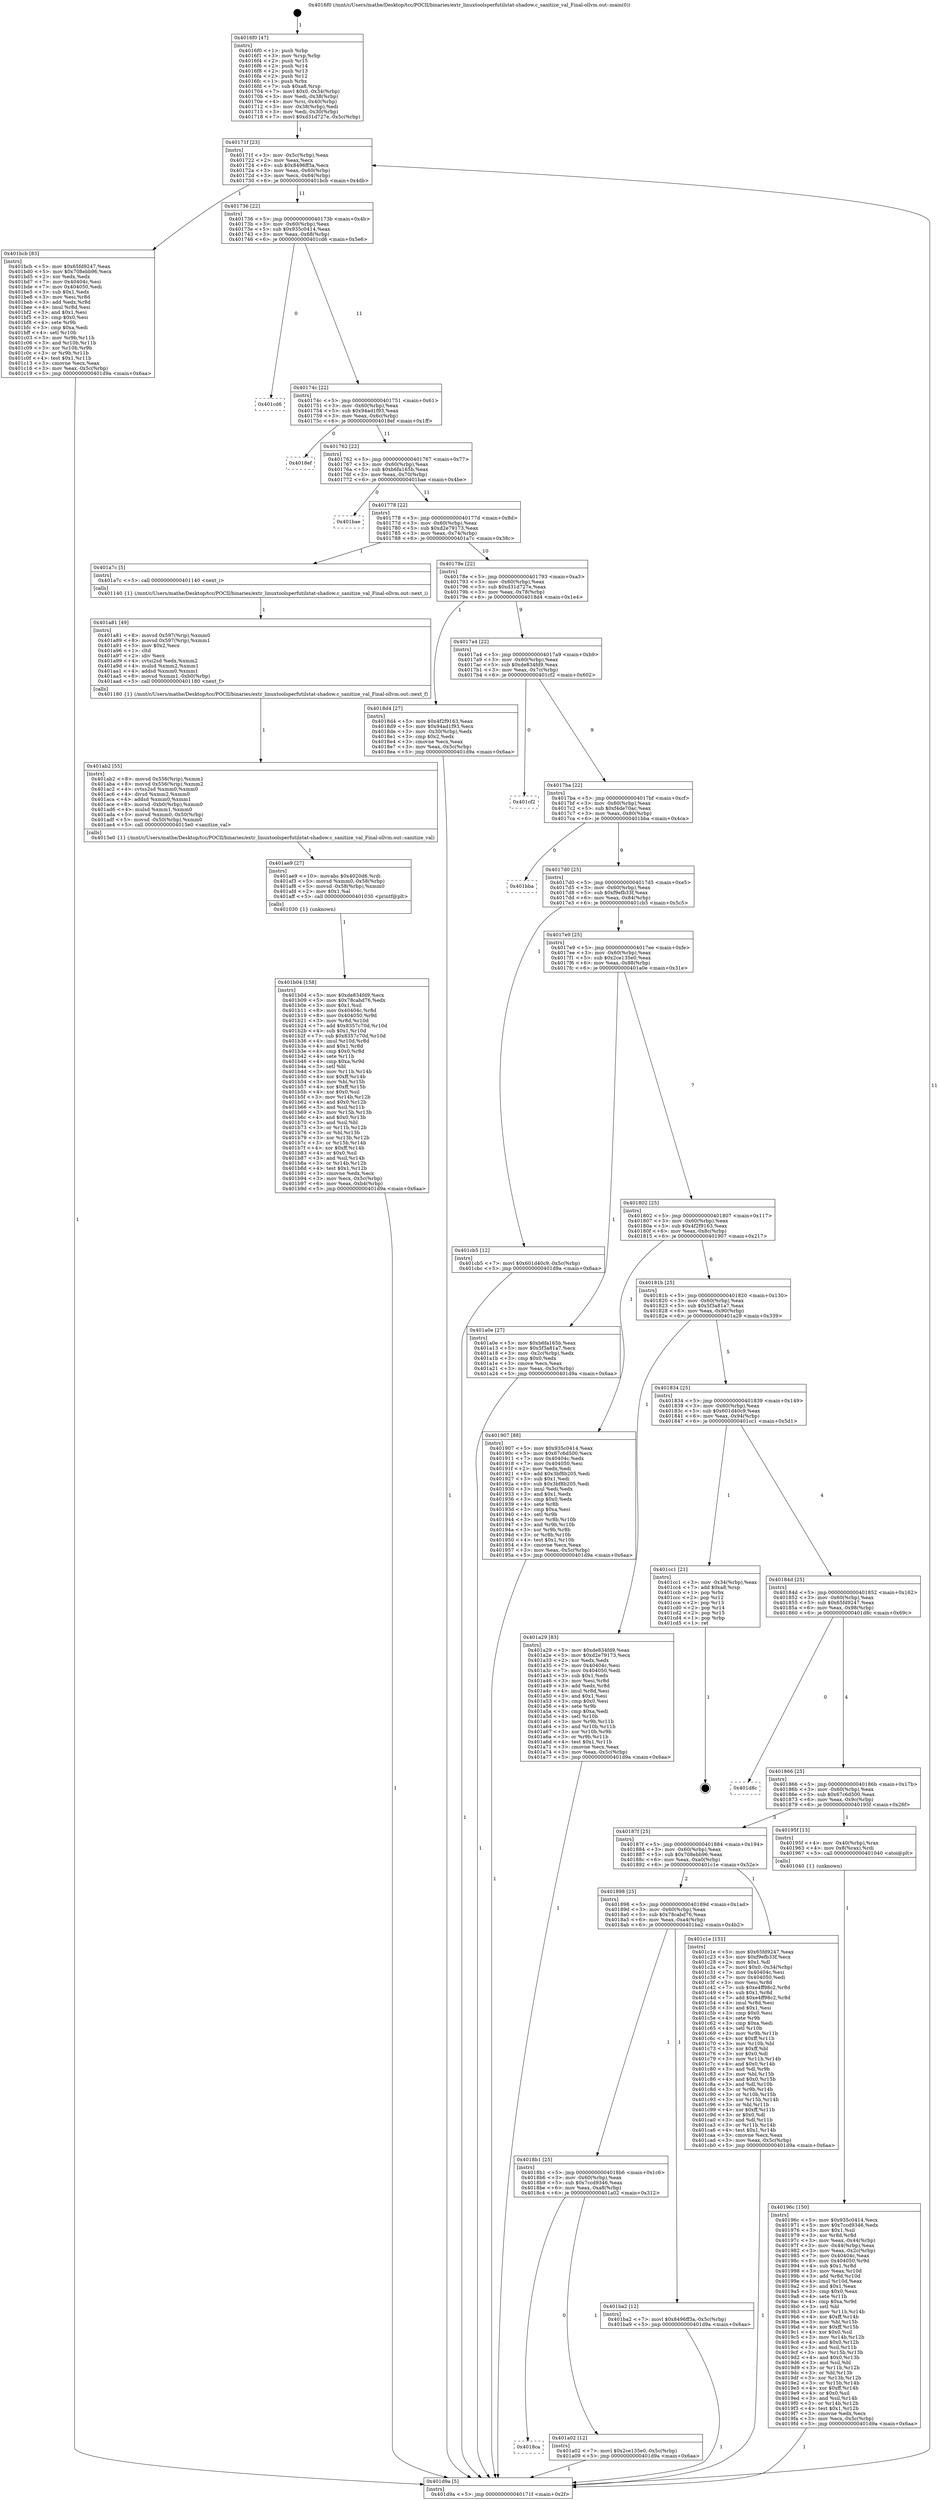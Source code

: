 digraph "0x4016f0" {
  label = "0x4016f0 (/mnt/c/Users/mathe/Desktop/tcc/POCII/binaries/extr_linuxtoolsperfutilstat-shadow.c_sanitize_val_Final-ollvm.out::main(0))"
  labelloc = "t"
  node[shape=record]

  Entry [label="",width=0.3,height=0.3,shape=circle,fillcolor=black,style=filled]
  "0x40171f" [label="{
     0x40171f [23]\l
     | [instrs]\l
     &nbsp;&nbsp;0x40171f \<+3\>: mov -0x5c(%rbp),%eax\l
     &nbsp;&nbsp;0x401722 \<+2\>: mov %eax,%ecx\l
     &nbsp;&nbsp;0x401724 \<+6\>: sub $0x8496ff3a,%ecx\l
     &nbsp;&nbsp;0x40172a \<+3\>: mov %eax,-0x60(%rbp)\l
     &nbsp;&nbsp;0x40172d \<+3\>: mov %ecx,-0x64(%rbp)\l
     &nbsp;&nbsp;0x401730 \<+6\>: je 0000000000401bcb \<main+0x4db\>\l
  }"]
  "0x401bcb" [label="{
     0x401bcb [83]\l
     | [instrs]\l
     &nbsp;&nbsp;0x401bcb \<+5\>: mov $0x65fd9247,%eax\l
     &nbsp;&nbsp;0x401bd0 \<+5\>: mov $0x708ebb96,%ecx\l
     &nbsp;&nbsp;0x401bd5 \<+2\>: xor %edx,%edx\l
     &nbsp;&nbsp;0x401bd7 \<+7\>: mov 0x40404c,%esi\l
     &nbsp;&nbsp;0x401bde \<+7\>: mov 0x404050,%edi\l
     &nbsp;&nbsp;0x401be5 \<+3\>: sub $0x1,%edx\l
     &nbsp;&nbsp;0x401be8 \<+3\>: mov %esi,%r8d\l
     &nbsp;&nbsp;0x401beb \<+3\>: add %edx,%r8d\l
     &nbsp;&nbsp;0x401bee \<+4\>: imul %r8d,%esi\l
     &nbsp;&nbsp;0x401bf2 \<+3\>: and $0x1,%esi\l
     &nbsp;&nbsp;0x401bf5 \<+3\>: cmp $0x0,%esi\l
     &nbsp;&nbsp;0x401bf8 \<+4\>: sete %r9b\l
     &nbsp;&nbsp;0x401bfc \<+3\>: cmp $0xa,%edi\l
     &nbsp;&nbsp;0x401bff \<+4\>: setl %r10b\l
     &nbsp;&nbsp;0x401c03 \<+3\>: mov %r9b,%r11b\l
     &nbsp;&nbsp;0x401c06 \<+3\>: and %r10b,%r11b\l
     &nbsp;&nbsp;0x401c09 \<+3\>: xor %r10b,%r9b\l
     &nbsp;&nbsp;0x401c0c \<+3\>: or %r9b,%r11b\l
     &nbsp;&nbsp;0x401c0f \<+4\>: test $0x1,%r11b\l
     &nbsp;&nbsp;0x401c13 \<+3\>: cmovne %ecx,%eax\l
     &nbsp;&nbsp;0x401c16 \<+3\>: mov %eax,-0x5c(%rbp)\l
     &nbsp;&nbsp;0x401c19 \<+5\>: jmp 0000000000401d9a \<main+0x6aa\>\l
  }"]
  "0x401736" [label="{
     0x401736 [22]\l
     | [instrs]\l
     &nbsp;&nbsp;0x401736 \<+5\>: jmp 000000000040173b \<main+0x4b\>\l
     &nbsp;&nbsp;0x40173b \<+3\>: mov -0x60(%rbp),%eax\l
     &nbsp;&nbsp;0x40173e \<+5\>: sub $0x935c0414,%eax\l
     &nbsp;&nbsp;0x401743 \<+3\>: mov %eax,-0x68(%rbp)\l
     &nbsp;&nbsp;0x401746 \<+6\>: je 0000000000401cd6 \<main+0x5e6\>\l
  }"]
  Exit [label="",width=0.3,height=0.3,shape=circle,fillcolor=black,style=filled,peripheries=2]
  "0x401cd6" [label="{
     0x401cd6\l
  }", style=dashed]
  "0x40174c" [label="{
     0x40174c [22]\l
     | [instrs]\l
     &nbsp;&nbsp;0x40174c \<+5\>: jmp 0000000000401751 \<main+0x61\>\l
     &nbsp;&nbsp;0x401751 \<+3\>: mov -0x60(%rbp),%eax\l
     &nbsp;&nbsp;0x401754 \<+5\>: sub $0x94ad1f93,%eax\l
     &nbsp;&nbsp;0x401759 \<+3\>: mov %eax,-0x6c(%rbp)\l
     &nbsp;&nbsp;0x40175c \<+6\>: je 00000000004018ef \<main+0x1ff\>\l
  }"]
  "0x401b04" [label="{
     0x401b04 [158]\l
     | [instrs]\l
     &nbsp;&nbsp;0x401b04 \<+5\>: mov $0xde834fd9,%ecx\l
     &nbsp;&nbsp;0x401b09 \<+5\>: mov $0x78cabd76,%edx\l
     &nbsp;&nbsp;0x401b0e \<+3\>: mov $0x1,%sil\l
     &nbsp;&nbsp;0x401b11 \<+8\>: mov 0x40404c,%r8d\l
     &nbsp;&nbsp;0x401b19 \<+8\>: mov 0x404050,%r9d\l
     &nbsp;&nbsp;0x401b21 \<+3\>: mov %r8d,%r10d\l
     &nbsp;&nbsp;0x401b24 \<+7\>: add $0x8357c70d,%r10d\l
     &nbsp;&nbsp;0x401b2b \<+4\>: sub $0x1,%r10d\l
     &nbsp;&nbsp;0x401b2f \<+7\>: sub $0x8357c70d,%r10d\l
     &nbsp;&nbsp;0x401b36 \<+4\>: imul %r10d,%r8d\l
     &nbsp;&nbsp;0x401b3a \<+4\>: and $0x1,%r8d\l
     &nbsp;&nbsp;0x401b3e \<+4\>: cmp $0x0,%r8d\l
     &nbsp;&nbsp;0x401b42 \<+4\>: sete %r11b\l
     &nbsp;&nbsp;0x401b46 \<+4\>: cmp $0xa,%r9d\l
     &nbsp;&nbsp;0x401b4a \<+3\>: setl %bl\l
     &nbsp;&nbsp;0x401b4d \<+3\>: mov %r11b,%r14b\l
     &nbsp;&nbsp;0x401b50 \<+4\>: xor $0xff,%r14b\l
     &nbsp;&nbsp;0x401b54 \<+3\>: mov %bl,%r15b\l
     &nbsp;&nbsp;0x401b57 \<+4\>: xor $0xff,%r15b\l
     &nbsp;&nbsp;0x401b5b \<+4\>: xor $0x0,%sil\l
     &nbsp;&nbsp;0x401b5f \<+3\>: mov %r14b,%r12b\l
     &nbsp;&nbsp;0x401b62 \<+4\>: and $0x0,%r12b\l
     &nbsp;&nbsp;0x401b66 \<+3\>: and %sil,%r11b\l
     &nbsp;&nbsp;0x401b69 \<+3\>: mov %r15b,%r13b\l
     &nbsp;&nbsp;0x401b6c \<+4\>: and $0x0,%r13b\l
     &nbsp;&nbsp;0x401b70 \<+3\>: and %sil,%bl\l
     &nbsp;&nbsp;0x401b73 \<+3\>: or %r11b,%r12b\l
     &nbsp;&nbsp;0x401b76 \<+3\>: or %bl,%r13b\l
     &nbsp;&nbsp;0x401b79 \<+3\>: xor %r13b,%r12b\l
     &nbsp;&nbsp;0x401b7c \<+3\>: or %r15b,%r14b\l
     &nbsp;&nbsp;0x401b7f \<+4\>: xor $0xff,%r14b\l
     &nbsp;&nbsp;0x401b83 \<+4\>: or $0x0,%sil\l
     &nbsp;&nbsp;0x401b87 \<+3\>: and %sil,%r14b\l
     &nbsp;&nbsp;0x401b8a \<+3\>: or %r14b,%r12b\l
     &nbsp;&nbsp;0x401b8d \<+4\>: test $0x1,%r12b\l
     &nbsp;&nbsp;0x401b91 \<+3\>: cmovne %edx,%ecx\l
     &nbsp;&nbsp;0x401b94 \<+3\>: mov %ecx,-0x5c(%rbp)\l
     &nbsp;&nbsp;0x401b97 \<+6\>: mov %eax,-0xb4(%rbp)\l
     &nbsp;&nbsp;0x401b9d \<+5\>: jmp 0000000000401d9a \<main+0x6aa\>\l
  }"]
  "0x4018ef" [label="{
     0x4018ef\l
  }", style=dashed]
  "0x401762" [label="{
     0x401762 [22]\l
     | [instrs]\l
     &nbsp;&nbsp;0x401762 \<+5\>: jmp 0000000000401767 \<main+0x77\>\l
     &nbsp;&nbsp;0x401767 \<+3\>: mov -0x60(%rbp),%eax\l
     &nbsp;&nbsp;0x40176a \<+5\>: sub $0xb6fa165b,%eax\l
     &nbsp;&nbsp;0x40176f \<+3\>: mov %eax,-0x70(%rbp)\l
     &nbsp;&nbsp;0x401772 \<+6\>: je 0000000000401bae \<main+0x4be\>\l
  }"]
  "0x401ae9" [label="{
     0x401ae9 [27]\l
     | [instrs]\l
     &nbsp;&nbsp;0x401ae9 \<+10\>: movabs $0x4020d6,%rdi\l
     &nbsp;&nbsp;0x401af3 \<+5\>: movsd %xmm0,-0x58(%rbp)\l
     &nbsp;&nbsp;0x401af8 \<+5\>: movsd -0x58(%rbp),%xmm0\l
     &nbsp;&nbsp;0x401afd \<+2\>: mov $0x1,%al\l
     &nbsp;&nbsp;0x401aff \<+5\>: call 0000000000401030 \<printf@plt\>\l
     | [calls]\l
     &nbsp;&nbsp;0x401030 \{1\} (unknown)\l
  }"]
  "0x401bae" [label="{
     0x401bae\l
  }", style=dashed]
  "0x401778" [label="{
     0x401778 [22]\l
     | [instrs]\l
     &nbsp;&nbsp;0x401778 \<+5\>: jmp 000000000040177d \<main+0x8d\>\l
     &nbsp;&nbsp;0x40177d \<+3\>: mov -0x60(%rbp),%eax\l
     &nbsp;&nbsp;0x401780 \<+5\>: sub $0xd2e79173,%eax\l
     &nbsp;&nbsp;0x401785 \<+3\>: mov %eax,-0x74(%rbp)\l
     &nbsp;&nbsp;0x401788 \<+6\>: je 0000000000401a7c \<main+0x38c\>\l
  }"]
  "0x401ab2" [label="{
     0x401ab2 [55]\l
     | [instrs]\l
     &nbsp;&nbsp;0x401ab2 \<+8\>: movsd 0x556(%rip),%xmm1\l
     &nbsp;&nbsp;0x401aba \<+8\>: movsd 0x556(%rip),%xmm2\l
     &nbsp;&nbsp;0x401ac2 \<+4\>: cvtss2sd %xmm0,%xmm0\l
     &nbsp;&nbsp;0x401ac6 \<+4\>: divsd %xmm2,%xmm0\l
     &nbsp;&nbsp;0x401aca \<+4\>: addsd %xmm0,%xmm1\l
     &nbsp;&nbsp;0x401ace \<+8\>: movsd -0xb0(%rbp),%xmm0\l
     &nbsp;&nbsp;0x401ad6 \<+4\>: mulsd %xmm1,%xmm0\l
     &nbsp;&nbsp;0x401ada \<+5\>: movsd %xmm0,-0x50(%rbp)\l
     &nbsp;&nbsp;0x401adf \<+5\>: movsd -0x50(%rbp),%xmm0\l
     &nbsp;&nbsp;0x401ae4 \<+5\>: call 00000000004015e0 \<sanitize_val\>\l
     | [calls]\l
     &nbsp;&nbsp;0x4015e0 \{1\} (/mnt/c/Users/mathe/Desktop/tcc/POCII/binaries/extr_linuxtoolsperfutilstat-shadow.c_sanitize_val_Final-ollvm.out::sanitize_val)\l
  }"]
  "0x401a7c" [label="{
     0x401a7c [5]\l
     | [instrs]\l
     &nbsp;&nbsp;0x401a7c \<+5\>: call 0000000000401140 \<next_i\>\l
     | [calls]\l
     &nbsp;&nbsp;0x401140 \{1\} (/mnt/c/Users/mathe/Desktop/tcc/POCII/binaries/extr_linuxtoolsperfutilstat-shadow.c_sanitize_val_Final-ollvm.out::next_i)\l
  }"]
  "0x40178e" [label="{
     0x40178e [22]\l
     | [instrs]\l
     &nbsp;&nbsp;0x40178e \<+5\>: jmp 0000000000401793 \<main+0xa3\>\l
     &nbsp;&nbsp;0x401793 \<+3\>: mov -0x60(%rbp),%eax\l
     &nbsp;&nbsp;0x401796 \<+5\>: sub $0xd31d727e,%eax\l
     &nbsp;&nbsp;0x40179b \<+3\>: mov %eax,-0x78(%rbp)\l
     &nbsp;&nbsp;0x40179e \<+6\>: je 00000000004018d4 \<main+0x1e4\>\l
  }"]
  "0x401a81" [label="{
     0x401a81 [49]\l
     | [instrs]\l
     &nbsp;&nbsp;0x401a81 \<+8\>: movsd 0x597(%rip),%xmm0\l
     &nbsp;&nbsp;0x401a89 \<+8\>: movsd 0x597(%rip),%xmm1\l
     &nbsp;&nbsp;0x401a91 \<+5\>: mov $0x2,%ecx\l
     &nbsp;&nbsp;0x401a96 \<+1\>: cltd\l
     &nbsp;&nbsp;0x401a97 \<+2\>: idiv %ecx\l
     &nbsp;&nbsp;0x401a99 \<+4\>: cvtsi2sd %edx,%xmm2\l
     &nbsp;&nbsp;0x401a9d \<+4\>: mulsd %xmm2,%xmm1\l
     &nbsp;&nbsp;0x401aa1 \<+4\>: addsd %xmm0,%xmm1\l
     &nbsp;&nbsp;0x401aa5 \<+8\>: movsd %xmm1,-0xb0(%rbp)\l
     &nbsp;&nbsp;0x401aad \<+5\>: call 0000000000401180 \<next_f\>\l
     | [calls]\l
     &nbsp;&nbsp;0x401180 \{1\} (/mnt/c/Users/mathe/Desktop/tcc/POCII/binaries/extr_linuxtoolsperfutilstat-shadow.c_sanitize_val_Final-ollvm.out::next_f)\l
  }"]
  "0x4018d4" [label="{
     0x4018d4 [27]\l
     | [instrs]\l
     &nbsp;&nbsp;0x4018d4 \<+5\>: mov $0x4f2f9163,%eax\l
     &nbsp;&nbsp;0x4018d9 \<+5\>: mov $0x94ad1f93,%ecx\l
     &nbsp;&nbsp;0x4018de \<+3\>: mov -0x30(%rbp),%edx\l
     &nbsp;&nbsp;0x4018e1 \<+3\>: cmp $0x2,%edx\l
     &nbsp;&nbsp;0x4018e4 \<+3\>: cmovne %ecx,%eax\l
     &nbsp;&nbsp;0x4018e7 \<+3\>: mov %eax,-0x5c(%rbp)\l
     &nbsp;&nbsp;0x4018ea \<+5\>: jmp 0000000000401d9a \<main+0x6aa\>\l
  }"]
  "0x4017a4" [label="{
     0x4017a4 [22]\l
     | [instrs]\l
     &nbsp;&nbsp;0x4017a4 \<+5\>: jmp 00000000004017a9 \<main+0xb9\>\l
     &nbsp;&nbsp;0x4017a9 \<+3\>: mov -0x60(%rbp),%eax\l
     &nbsp;&nbsp;0x4017ac \<+5\>: sub $0xde834fd9,%eax\l
     &nbsp;&nbsp;0x4017b1 \<+3\>: mov %eax,-0x7c(%rbp)\l
     &nbsp;&nbsp;0x4017b4 \<+6\>: je 0000000000401cf2 \<main+0x602\>\l
  }"]
  "0x401d9a" [label="{
     0x401d9a [5]\l
     | [instrs]\l
     &nbsp;&nbsp;0x401d9a \<+5\>: jmp 000000000040171f \<main+0x2f\>\l
  }"]
  "0x4016f0" [label="{
     0x4016f0 [47]\l
     | [instrs]\l
     &nbsp;&nbsp;0x4016f0 \<+1\>: push %rbp\l
     &nbsp;&nbsp;0x4016f1 \<+3\>: mov %rsp,%rbp\l
     &nbsp;&nbsp;0x4016f4 \<+2\>: push %r15\l
     &nbsp;&nbsp;0x4016f6 \<+2\>: push %r14\l
     &nbsp;&nbsp;0x4016f8 \<+2\>: push %r13\l
     &nbsp;&nbsp;0x4016fa \<+2\>: push %r12\l
     &nbsp;&nbsp;0x4016fc \<+1\>: push %rbx\l
     &nbsp;&nbsp;0x4016fd \<+7\>: sub $0xa8,%rsp\l
     &nbsp;&nbsp;0x401704 \<+7\>: movl $0x0,-0x34(%rbp)\l
     &nbsp;&nbsp;0x40170b \<+3\>: mov %edi,-0x38(%rbp)\l
     &nbsp;&nbsp;0x40170e \<+4\>: mov %rsi,-0x40(%rbp)\l
     &nbsp;&nbsp;0x401712 \<+3\>: mov -0x38(%rbp),%edi\l
     &nbsp;&nbsp;0x401715 \<+3\>: mov %edi,-0x30(%rbp)\l
     &nbsp;&nbsp;0x401718 \<+7\>: movl $0xd31d727e,-0x5c(%rbp)\l
  }"]
  "0x4018ca" [label="{
     0x4018ca\l
  }", style=dashed]
  "0x401cf2" [label="{
     0x401cf2\l
  }", style=dashed]
  "0x4017ba" [label="{
     0x4017ba [22]\l
     | [instrs]\l
     &nbsp;&nbsp;0x4017ba \<+5\>: jmp 00000000004017bf \<main+0xcf\>\l
     &nbsp;&nbsp;0x4017bf \<+3\>: mov -0x60(%rbp),%eax\l
     &nbsp;&nbsp;0x4017c2 \<+5\>: sub $0xf4de70ac,%eax\l
     &nbsp;&nbsp;0x4017c7 \<+3\>: mov %eax,-0x80(%rbp)\l
     &nbsp;&nbsp;0x4017ca \<+6\>: je 0000000000401bba \<main+0x4ca\>\l
  }"]
  "0x401a02" [label="{
     0x401a02 [12]\l
     | [instrs]\l
     &nbsp;&nbsp;0x401a02 \<+7\>: movl $0x2ce135e0,-0x5c(%rbp)\l
     &nbsp;&nbsp;0x401a09 \<+5\>: jmp 0000000000401d9a \<main+0x6aa\>\l
  }"]
  "0x401bba" [label="{
     0x401bba\l
  }", style=dashed]
  "0x4017d0" [label="{
     0x4017d0 [25]\l
     | [instrs]\l
     &nbsp;&nbsp;0x4017d0 \<+5\>: jmp 00000000004017d5 \<main+0xe5\>\l
     &nbsp;&nbsp;0x4017d5 \<+3\>: mov -0x60(%rbp),%eax\l
     &nbsp;&nbsp;0x4017d8 \<+5\>: sub $0xf9efb33f,%eax\l
     &nbsp;&nbsp;0x4017dd \<+6\>: mov %eax,-0x84(%rbp)\l
     &nbsp;&nbsp;0x4017e3 \<+6\>: je 0000000000401cb5 \<main+0x5c5\>\l
  }"]
  "0x4018b1" [label="{
     0x4018b1 [25]\l
     | [instrs]\l
     &nbsp;&nbsp;0x4018b1 \<+5\>: jmp 00000000004018b6 \<main+0x1c6\>\l
     &nbsp;&nbsp;0x4018b6 \<+3\>: mov -0x60(%rbp),%eax\l
     &nbsp;&nbsp;0x4018b9 \<+5\>: sub $0x7ccd9346,%eax\l
     &nbsp;&nbsp;0x4018be \<+6\>: mov %eax,-0xa8(%rbp)\l
     &nbsp;&nbsp;0x4018c4 \<+6\>: je 0000000000401a02 \<main+0x312\>\l
  }"]
  "0x401cb5" [label="{
     0x401cb5 [12]\l
     | [instrs]\l
     &nbsp;&nbsp;0x401cb5 \<+7\>: movl $0x601d40c9,-0x5c(%rbp)\l
     &nbsp;&nbsp;0x401cbc \<+5\>: jmp 0000000000401d9a \<main+0x6aa\>\l
  }"]
  "0x4017e9" [label="{
     0x4017e9 [25]\l
     | [instrs]\l
     &nbsp;&nbsp;0x4017e9 \<+5\>: jmp 00000000004017ee \<main+0xfe\>\l
     &nbsp;&nbsp;0x4017ee \<+3\>: mov -0x60(%rbp),%eax\l
     &nbsp;&nbsp;0x4017f1 \<+5\>: sub $0x2ce135e0,%eax\l
     &nbsp;&nbsp;0x4017f6 \<+6\>: mov %eax,-0x88(%rbp)\l
     &nbsp;&nbsp;0x4017fc \<+6\>: je 0000000000401a0e \<main+0x31e\>\l
  }"]
  "0x401ba2" [label="{
     0x401ba2 [12]\l
     | [instrs]\l
     &nbsp;&nbsp;0x401ba2 \<+7\>: movl $0x8496ff3a,-0x5c(%rbp)\l
     &nbsp;&nbsp;0x401ba9 \<+5\>: jmp 0000000000401d9a \<main+0x6aa\>\l
  }"]
  "0x401a0e" [label="{
     0x401a0e [27]\l
     | [instrs]\l
     &nbsp;&nbsp;0x401a0e \<+5\>: mov $0xb6fa165b,%eax\l
     &nbsp;&nbsp;0x401a13 \<+5\>: mov $0x5f3a81a7,%ecx\l
     &nbsp;&nbsp;0x401a18 \<+3\>: mov -0x2c(%rbp),%edx\l
     &nbsp;&nbsp;0x401a1b \<+3\>: cmp $0x0,%edx\l
     &nbsp;&nbsp;0x401a1e \<+3\>: cmove %ecx,%eax\l
     &nbsp;&nbsp;0x401a21 \<+3\>: mov %eax,-0x5c(%rbp)\l
     &nbsp;&nbsp;0x401a24 \<+5\>: jmp 0000000000401d9a \<main+0x6aa\>\l
  }"]
  "0x401802" [label="{
     0x401802 [25]\l
     | [instrs]\l
     &nbsp;&nbsp;0x401802 \<+5\>: jmp 0000000000401807 \<main+0x117\>\l
     &nbsp;&nbsp;0x401807 \<+3\>: mov -0x60(%rbp),%eax\l
     &nbsp;&nbsp;0x40180a \<+5\>: sub $0x4f2f9163,%eax\l
     &nbsp;&nbsp;0x40180f \<+6\>: mov %eax,-0x8c(%rbp)\l
     &nbsp;&nbsp;0x401815 \<+6\>: je 0000000000401907 \<main+0x217\>\l
  }"]
  "0x401898" [label="{
     0x401898 [25]\l
     | [instrs]\l
     &nbsp;&nbsp;0x401898 \<+5\>: jmp 000000000040189d \<main+0x1ad\>\l
     &nbsp;&nbsp;0x40189d \<+3\>: mov -0x60(%rbp),%eax\l
     &nbsp;&nbsp;0x4018a0 \<+5\>: sub $0x78cabd76,%eax\l
     &nbsp;&nbsp;0x4018a5 \<+6\>: mov %eax,-0xa4(%rbp)\l
     &nbsp;&nbsp;0x4018ab \<+6\>: je 0000000000401ba2 \<main+0x4b2\>\l
  }"]
  "0x401907" [label="{
     0x401907 [88]\l
     | [instrs]\l
     &nbsp;&nbsp;0x401907 \<+5\>: mov $0x935c0414,%eax\l
     &nbsp;&nbsp;0x40190c \<+5\>: mov $0x67c6d500,%ecx\l
     &nbsp;&nbsp;0x401911 \<+7\>: mov 0x40404c,%edx\l
     &nbsp;&nbsp;0x401918 \<+7\>: mov 0x404050,%esi\l
     &nbsp;&nbsp;0x40191f \<+2\>: mov %edx,%edi\l
     &nbsp;&nbsp;0x401921 \<+6\>: add $0x3bf8b205,%edi\l
     &nbsp;&nbsp;0x401927 \<+3\>: sub $0x1,%edi\l
     &nbsp;&nbsp;0x40192a \<+6\>: sub $0x3bf8b205,%edi\l
     &nbsp;&nbsp;0x401930 \<+3\>: imul %edi,%edx\l
     &nbsp;&nbsp;0x401933 \<+3\>: and $0x1,%edx\l
     &nbsp;&nbsp;0x401936 \<+3\>: cmp $0x0,%edx\l
     &nbsp;&nbsp;0x401939 \<+4\>: sete %r8b\l
     &nbsp;&nbsp;0x40193d \<+3\>: cmp $0xa,%esi\l
     &nbsp;&nbsp;0x401940 \<+4\>: setl %r9b\l
     &nbsp;&nbsp;0x401944 \<+3\>: mov %r8b,%r10b\l
     &nbsp;&nbsp;0x401947 \<+3\>: and %r9b,%r10b\l
     &nbsp;&nbsp;0x40194a \<+3\>: xor %r9b,%r8b\l
     &nbsp;&nbsp;0x40194d \<+3\>: or %r8b,%r10b\l
     &nbsp;&nbsp;0x401950 \<+4\>: test $0x1,%r10b\l
     &nbsp;&nbsp;0x401954 \<+3\>: cmovne %ecx,%eax\l
     &nbsp;&nbsp;0x401957 \<+3\>: mov %eax,-0x5c(%rbp)\l
     &nbsp;&nbsp;0x40195a \<+5\>: jmp 0000000000401d9a \<main+0x6aa\>\l
  }"]
  "0x40181b" [label="{
     0x40181b [25]\l
     | [instrs]\l
     &nbsp;&nbsp;0x40181b \<+5\>: jmp 0000000000401820 \<main+0x130\>\l
     &nbsp;&nbsp;0x401820 \<+3\>: mov -0x60(%rbp),%eax\l
     &nbsp;&nbsp;0x401823 \<+5\>: sub $0x5f3a81a7,%eax\l
     &nbsp;&nbsp;0x401828 \<+6\>: mov %eax,-0x90(%rbp)\l
     &nbsp;&nbsp;0x40182e \<+6\>: je 0000000000401a29 \<main+0x339\>\l
  }"]
  "0x401c1e" [label="{
     0x401c1e [151]\l
     | [instrs]\l
     &nbsp;&nbsp;0x401c1e \<+5\>: mov $0x65fd9247,%eax\l
     &nbsp;&nbsp;0x401c23 \<+5\>: mov $0xf9efb33f,%ecx\l
     &nbsp;&nbsp;0x401c28 \<+2\>: mov $0x1,%dl\l
     &nbsp;&nbsp;0x401c2a \<+7\>: movl $0x0,-0x34(%rbp)\l
     &nbsp;&nbsp;0x401c31 \<+7\>: mov 0x40404c,%esi\l
     &nbsp;&nbsp;0x401c38 \<+7\>: mov 0x404050,%edi\l
     &nbsp;&nbsp;0x401c3f \<+3\>: mov %esi,%r8d\l
     &nbsp;&nbsp;0x401c42 \<+7\>: sub $0xe4ff98c2,%r8d\l
     &nbsp;&nbsp;0x401c49 \<+4\>: sub $0x1,%r8d\l
     &nbsp;&nbsp;0x401c4d \<+7\>: add $0xe4ff98c2,%r8d\l
     &nbsp;&nbsp;0x401c54 \<+4\>: imul %r8d,%esi\l
     &nbsp;&nbsp;0x401c58 \<+3\>: and $0x1,%esi\l
     &nbsp;&nbsp;0x401c5b \<+3\>: cmp $0x0,%esi\l
     &nbsp;&nbsp;0x401c5e \<+4\>: sete %r9b\l
     &nbsp;&nbsp;0x401c62 \<+3\>: cmp $0xa,%edi\l
     &nbsp;&nbsp;0x401c65 \<+4\>: setl %r10b\l
     &nbsp;&nbsp;0x401c69 \<+3\>: mov %r9b,%r11b\l
     &nbsp;&nbsp;0x401c6c \<+4\>: xor $0xff,%r11b\l
     &nbsp;&nbsp;0x401c70 \<+3\>: mov %r10b,%bl\l
     &nbsp;&nbsp;0x401c73 \<+3\>: xor $0xff,%bl\l
     &nbsp;&nbsp;0x401c76 \<+3\>: xor $0x0,%dl\l
     &nbsp;&nbsp;0x401c79 \<+3\>: mov %r11b,%r14b\l
     &nbsp;&nbsp;0x401c7c \<+4\>: and $0x0,%r14b\l
     &nbsp;&nbsp;0x401c80 \<+3\>: and %dl,%r9b\l
     &nbsp;&nbsp;0x401c83 \<+3\>: mov %bl,%r15b\l
     &nbsp;&nbsp;0x401c86 \<+4\>: and $0x0,%r15b\l
     &nbsp;&nbsp;0x401c8a \<+3\>: and %dl,%r10b\l
     &nbsp;&nbsp;0x401c8d \<+3\>: or %r9b,%r14b\l
     &nbsp;&nbsp;0x401c90 \<+3\>: or %r10b,%r15b\l
     &nbsp;&nbsp;0x401c93 \<+3\>: xor %r15b,%r14b\l
     &nbsp;&nbsp;0x401c96 \<+3\>: or %bl,%r11b\l
     &nbsp;&nbsp;0x401c99 \<+4\>: xor $0xff,%r11b\l
     &nbsp;&nbsp;0x401c9d \<+3\>: or $0x0,%dl\l
     &nbsp;&nbsp;0x401ca0 \<+3\>: and %dl,%r11b\l
     &nbsp;&nbsp;0x401ca3 \<+3\>: or %r11b,%r14b\l
     &nbsp;&nbsp;0x401ca6 \<+4\>: test $0x1,%r14b\l
     &nbsp;&nbsp;0x401caa \<+3\>: cmovne %ecx,%eax\l
     &nbsp;&nbsp;0x401cad \<+3\>: mov %eax,-0x5c(%rbp)\l
     &nbsp;&nbsp;0x401cb0 \<+5\>: jmp 0000000000401d9a \<main+0x6aa\>\l
  }"]
  "0x401a29" [label="{
     0x401a29 [83]\l
     | [instrs]\l
     &nbsp;&nbsp;0x401a29 \<+5\>: mov $0xde834fd9,%eax\l
     &nbsp;&nbsp;0x401a2e \<+5\>: mov $0xd2e79173,%ecx\l
     &nbsp;&nbsp;0x401a33 \<+2\>: xor %edx,%edx\l
     &nbsp;&nbsp;0x401a35 \<+7\>: mov 0x40404c,%esi\l
     &nbsp;&nbsp;0x401a3c \<+7\>: mov 0x404050,%edi\l
     &nbsp;&nbsp;0x401a43 \<+3\>: sub $0x1,%edx\l
     &nbsp;&nbsp;0x401a46 \<+3\>: mov %esi,%r8d\l
     &nbsp;&nbsp;0x401a49 \<+3\>: add %edx,%r8d\l
     &nbsp;&nbsp;0x401a4c \<+4\>: imul %r8d,%esi\l
     &nbsp;&nbsp;0x401a50 \<+3\>: and $0x1,%esi\l
     &nbsp;&nbsp;0x401a53 \<+3\>: cmp $0x0,%esi\l
     &nbsp;&nbsp;0x401a56 \<+4\>: sete %r9b\l
     &nbsp;&nbsp;0x401a5a \<+3\>: cmp $0xa,%edi\l
     &nbsp;&nbsp;0x401a5d \<+4\>: setl %r10b\l
     &nbsp;&nbsp;0x401a61 \<+3\>: mov %r9b,%r11b\l
     &nbsp;&nbsp;0x401a64 \<+3\>: and %r10b,%r11b\l
     &nbsp;&nbsp;0x401a67 \<+3\>: xor %r10b,%r9b\l
     &nbsp;&nbsp;0x401a6a \<+3\>: or %r9b,%r11b\l
     &nbsp;&nbsp;0x401a6d \<+4\>: test $0x1,%r11b\l
     &nbsp;&nbsp;0x401a71 \<+3\>: cmovne %ecx,%eax\l
     &nbsp;&nbsp;0x401a74 \<+3\>: mov %eax,-0x5c(%rbp)\l
     &nbsp;&nbsp;0x401a77 \<+5\>: jmp 0000000000401d9a \<main+0x6aa\>\l
  }"]
  "0x401834" [label="{
     0x401834 [25]\l
     | [instrs]\l
     &nbsp;&nbsp;0x401834 \<+5\>: jmp 0000000000401839 \<main+0x149\>\l
     &nbsp;&nbsp;0x401839 \<+3\>: mov -0x60(%rbp),%eax\l
     &nbsp;&nbsp;0x40183c \<+5\>: sub $0x601d40c9,%eax\l
     &nbsp;&nbsp;0x401841 \<+6\>: mov %eax,-0x94(%rbp)\l
     &nbsp;&nbsp;0x401847 \<+6\>: je 0000000000401cc1 \<main+0x5d1\>\l
  }"]
  "0x40196c" [label="{
     0x40196c [150]\l
     | [instrs]\l
     &nbsp;&nbsp;0x40196c \<+5\>: mov $0x935c0414,%ecx\l
     &nbsp;&nbsp;0x401971 \<+5\>: mov $0x7ccd9346,%edx\l
     &nbsp;&nbsp;0x401976 \<+3\>: mov $0x1,%sil\l
     &nbsp;&nbsp;0x401979 \<+3\>: xor %r8d,%r8d\l
     &nbsp;&nbsp;0x40197c \<+3\>: mov %eax,-0x44(%rbp)\l
     &nbsp;&nbsp;0x40197f \<+3\>: mov -0x44(%rbp),%eax\l
     &nbsp;&nbsp;0x401982 \<+3\>: mov %eax,-0x2c(%rbp)\l
     &nbsp;&nbsp;0x401985 \<+7\>: mov 0x40404c,%eax\l
     &nbsp;&nbsp;0x40198c \<+8\>: mov 0x404050,%r9d\l
     &nbsp;&nbsp;0x401994 \<+4\>: sub $0x1,%r8d\l
     &nbsp;&nbsp;0x401998 \<+3\>: mov %eax,%r10d\l
     &nbsp;&nbsp;0x40199b \<+3\>: add %r8d,%r10d\l
     &nbsp;&nbsp;0x40199e \<+4\>: imul %r10d,%eax\l
     &nbsp;&nbsp;0x4019a2 \<+3\>: and $0x1,%eax\l
     &nbsp;&nbsp;0x4019a5 \<+3\>: cmp $0x0,%eax\l
     &nbsp;&nbsp;0x4019a8 \<+4\>: sete %r11b\l
     &nbsp;&nbsp;0x4019ac \<+4\>: cmp $0xa,%r9d\l
     &nbsp;&nbsp;0x4019b0 \<+3\>: setl %bl\l
     &nbsp;&nbsp;0x4019b3 \<+3\>: mov %r11b,%r14b\l
     &nbsp;&nbsp;0x4019b6 \<+4\>: xor $0xff,%r14b\l
     &nbsp;&nbsp;0x4019ba \<+3\>: mov %bl,%r15b\l
     &nbsp;&nbsp;0x4019bd \<+4\>: xor $0xff,%r15b\l
     &nbsp;&nbsp;0x4019c1 \<+4\>: xor $0x0,%sil\l
     &nbsp;&nbsp;0x4019c5 \<+3\>: mov %r14b,%r12b\l
     &nbsp;&nbsp;0x4019c8 \<+4\>: and $0x0,%r12b\l
     &nbsp;&nbsp;0x4019cc \<+3\>: and %sil,%r11b\l
     &nbsp;&nbsp;0x4019cf \<+3\>: mov %r15b,%r13b\l
     &nbsp;&nbsp;0x4019d2 \<+4\>: and $0x0,%r13b\l
     &nbsp;&nbsp;0x4019d6 \<+3\>: and %sil,%bl\l
     &nbsp;&nbsp;0x4019d9 \<+3\>: or %r11b,%r12b\l
     &nbsp;&nbsp;0x4019dc \<+3\>: or %bl,%r13b\l
     &nbsp;&nbsp;0x4019df \<+3\>: xor %r13b,%r12b\l
     &nbsp;&nbsp;0x4019e2 \<+3\>: or %r15b,%r14b\l
     &nbsp;&nbsp;0x4019e5 \<+4\>: xor $0xff,%r14b\l
     &nbsp;&nbsp;0x4019e9 \<+4\>: or $0x0,%sil\l
     &nbsp;&nbsp;0x4019ed \<+3\>: and %sil,%r14b\l
     &nbsp;&nbsp;0x4019f0 \<+3\>: or %r14b,%r12b\l
     &nbsp;&nbsp;0x4019f3 \<+4\>: test $0x1,%r12b\l
     &nbsp;&nbsp;0x4019f7 \<+3\>: cmovne %edx,%ecx\l
     &nbsp;&nbsp;0x4019fa \<+3\>: mov %ecx,-0x5c(%rbp)\l
     &nbsp;&nbsp;0x4019fd \<+5\>: jmp 0000000000401d9a \<main+0x6aa\>\l
  }"]
  "0x401cc1" [label="{
     0x401cc1 [21]\l
     | [instrs]\l
     &nbsp;&nbsp;0x401cc1 \<+3\>: mov -0x34(%rbp),%eax\l
     &nbsp;&nbsp;0x401cc4 \<+7\>: add $0xa8,%rsp\l
     &nbsp;&nbsp;0x401ccb \<+1\>: pop %rbx\l
     &nbsp;&nbsp;0x401ccc \<+2\>: pop %r12\l
     &nbsp;&nbsp;0x401cce \<+2\>: pop %r13\l
     &nbsp;&nbsp;0x401cd0 \<+2\>: pop %r14\l
     &nbsp;&nbsp;0x401cd2 \<+2\>: pop %r15\l
     &nbsp;&nbsp;0x401cd4 \<+1\>: pop %rbp\l
     &nbsp;&nbsp;0x401cd5 \<+1\>: ret\l
  }"]
  "0x40184d" [label="{
     0x40184d [25]\l
     | [instrs]\l
     &nbsp;&nbsp;0x40184d \<+5\>: jmp 0000000000401852 \<main+0x162\>\l
     &nbsp;&nbsp;0x401852 \<+3\>: mov -0x60(%rbp),%eax\l
     &nbsp;&nbsp;0x401855 \<+5\>: sub $0x65fd9247,%eax\l
     &nbsp;&nbsp;0x40185a \<+6\>: mov %eax,-0x98(%rbp)\l
     &nbsp;&nbsp;0x401860 \<+6\>: je 0000000000401d8c \<main+0x69c\>\l
  }"]
  "0x40187f" [label="{
     0x40187f [25]\l
     | [instrs]\l
     &nbsp;&nbsp;0x40187f \<+5\>: jmp 0000000000401884 \<main+0x194\>\l
     &nbsp;&nbsp;0x401884 \<+3\>: mov -0x60(%rbp),%eax\l
     &nbsp;&nbsp;0x401887 \<+5\>: sub $0x708ebb96,%eax\l
     &nbsp;&nbsp;0x40188c \<+6\>: mov %eax,-0xa0(%rbp)\l
     &nbsp;&nbsp;0x401892 \<+6\>: je 0000000000401c1e \<main+0x52e\>\l
  }"]
  "0x401d8c" [label="{
     0x401d8c\l
  }", style=dashed]
  "0x401866" [label="{
     0x401866 [25]\l
     | [instrs]\l
     &nbsp;&nbsp;0x401866 \<+5\>: jmp 000000000040186b \<main+0x17b\>\l
     &nbsp;&nbsp;0x40186b \<+3\>: mov -0x60(%rbp),%eax\l
     &nbsp;&nbsp;0x40186e \<+5\>: sub $0x67c6d500,%eax\l
     &nbsp;&nbsp;0x401873 \<+6\>: mov %eax,-0x9c(%rbp)\l
     &nbsp;&nbsp;0x401879 \<+6\>: je 000000000040195f \<main+0x26f\>\l
  }"]
  "0x40195f" [label="{
     0x40195f [13]\l
     | [instrs]\l
     &nbsp;&nbsp;0x40195f \<+4\>: mov -0x40(%rbp),%rax\l
     &nbsp;&nbsp;0x401963 \<+4\>: mov 0x8(%rax),%rdi\l
     &nbsp;&nbsp;0x401967 \<+5\>: call 0000000000401040 \<atoi@plt\>\l
     | [calls]\l
     &nbsp;&nbsp;0x401040 \{1\} (unknown)\l
  }"]
  Entry -> "0x4016f0" [label=" 1"]
  "0x40171f" -> "0x401bcb" [label=" 1"]
  "0x40171f" -> "0x401736" [label=" 11"]
  "0x401cc1" -> Exit [label=" 1"]
  "0x401736" -> "0x401cd6" [label=" 0"]
  "0x401736" -> "0x40174c" [label=" 11"]
  "0x401cb5" -> "0x401d9a" [label=" 1"]
  "0x40174c" -> "0x4018ef" [label=" 0"]
  "0x40174c" -> "0x401762" [label=" 11"]
  "0x401c1e" -> "0x401d9a" [label=" 1"]
  "0x401762" -> "0x401bae" [label=" 0"]
  "0x401762" -> "0x401778" [label=" 11"]
  "0x401bcb" -> "0x401d9a" [label=" 1"]
  "0x401778" -> "0x401a7c" [label=" 1"]
  "0x401778" -> "0x40178e" [label=" 10"]
  "0x401ba2" -> "0x401d9a" [label=" 1"]
  "0x40178e" -> "0x4018d4" [label=" 1"]
  "0x40178e" -> "0x4017a4" [label=" 9"]
  "0x4018d4" -> "0x401d9a" [label=" 1"]
  "0x4016f0" -> "0x40171f" [label=" 1"]
  "0x401d9a" -> "0x40171f" [label=" 11"]
  "0x401b04" -> "0x401d9a" [label=" 1"]
  "0x4017a4" -> "0x401cf2" [label=" 0"]
  "0x4017a4" -> "0x4017ba" [label=" 9"]
  "0x401ae9" -> "0x401b04" [label=" 1"]
  "0x4017ba" -> "0x401bba" [label=" 0"]
  "0x4017ba" -> "0x4017d0" [label=" 9"]
  "0x401ab2" -> "0x401ae9" [label=" 1"]
  "0x4017d0" -> "0x401cb5" [label=" 1"]
  "0x4017d0" -> "0x4017e9" [label=" 8"]
  "0x401a7c" -> "0x401a81" [label=" 1"]
  "0x4017e9" -> "0x401a0e" [label=" 1"]
  "0x4017e9" -> "0x401802" [label=" 7"]
  "0x401a29" -> "0x401d9a" [label=" 1"]
  "0x401802" -> "0x401907" [label=" 1"]
  "0x401802" -> "0x40181b" [label=" 6"]
  "0x401907" -> "0x401d9a" [label=" 1"]
  "0x401a02" -> "0x401d9a" [label=" 1"]
  "0x40181b" -> "0x401a29" [label=" 1"]
  "0x40181b" -> "0x401834" [label=" 5"]
  "0x4018b1" -> "0x4018ca" [label=" 0"]
  "0x401834" -> "0x401cc1" [label=" 1"]
  "0x401834" -> "0x40184d" [label=" 4"]
  "0x401a81" -> "0x401ab2" [label=" 1"]
  "0x40184d" -> "0x401d8c" [label=" 0"]
  "0x40184d" -> "0x401866" [label=" 4"]
  "0x401898" -> "0x4018b1" [label=" 1"]
  "0x401866" -> "0x40195f" [label=" 1"]
  "0x401866" -> "0x40187f" [label=" 3"]
  "0x40195f" -> "0x40196c" [label=" 1"]
  "0x40196c" -> "0x401d9a" [label=" 1"]
  "0x4018b1" -> "0x401a02" [label=" 1"]
  "0x40187f" -> "0x401c1e" [label=" 1"]
  "0x40187f" -> "0x401898" [label=" 2"]
  "0x401a0e" -> "0x401d9a" [label=" 1"]
  "0x401898" -> "0x401ba2" [label=" 1"]
}
